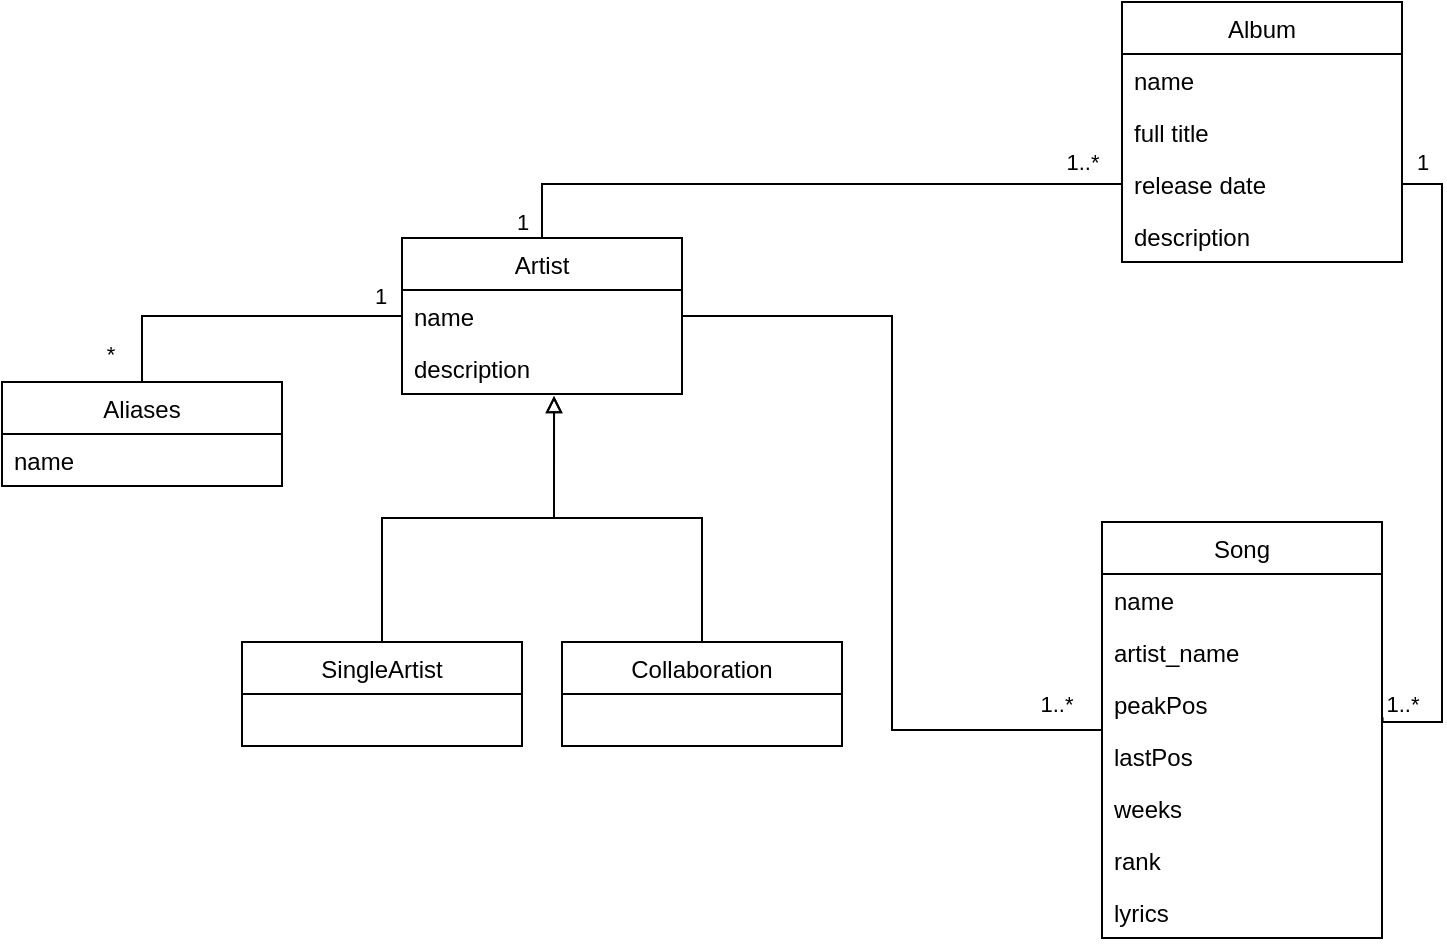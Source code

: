 <mxfile version="15.9.4" type="device"><diagram id="6dF49F9jLzto-DB7U_Pc" name="Page-1"><mxGraphModel dx="2249" dy="1883" grid="1" gridSize="10" guides="1" tooltips="1" connect="1" arrows="1" fold="1" page="1" pageScale="1" pageWidth="827" pageHeight="1169" math="0" shadow="0"><root><mxCell id="0"/><mxCell id="1" parent="0"/><mxCell id="9TyUMkrfF074qw3U3KJs-1" value="Album" style="swimlane;fontStyle=0;childLayout=stackLayout;horizontal=1;startSize=26;fillColor=none;horizontalStack=0;resizeParent=1;resizeParentMax=0;resizeLast=0;collapsible=1;marginBottom=0;" parent="1" vertex="1"><mxGeometry x="320" y="-100" width="140" height="130" as="geometry"/></mxCell><mxCell id="tx5tsDT3avgNcdvw6BEf-2" value="name" style="text;strokeColor=none;fillColor=none;align=left;verticalAlign=top;spacingLeft=4;spacingRight=4;overflow=hidden;rotatable=0;points=[[0,0.5],[1,0.5]];portConstraint=eastwest;" parent="9TyUMkrfF074qw3U3KJs-1" vertex="1"><mxGeometry y="26" width="140" height="26" as="geometry"/></mxCell><mxCell id="9TyUMkrfF074qw3U3KJs-2" value="full title" style="text;strokeColor=none;fillColor=none;align=left;verticalAlign=top;spacingLeft=4;spacingRight=4;overflow=hidden;rotatable=0;points=[[0,0.5],[1,0.5]];portConstraint=eastwest;" parent="9TyUMkrfF074qw3U3KJs-1" vertex="1"><mxGeometry y="52" width="140" height="26" as="geometry"/></mxCell><mxCell id="9TyUMkrfF074qw3U3KJs-3" value="release date" style="text;strokeColor=none;fillColor=none;align=left;verticalAlign=top;spacingLeft=4;spacingRight=4;overflow=hidden;rotatable=0;points=[[0,0.5],[1,0.5]];portConstraint=eastwest;" parent="9TyUMkrfF074qw3U3KJs-1" vertex="1"><mxGeometry y="78" width="140" height="26" as="geometry"/></mxCell><mxCell id="tx5tsDT3avgNcdvw6BEf-1" value="description" style="text;strokeColor=none;fillColor=none;align=left;verticalAlign=top;spacingLeft=4;spacingRight=4;overflow=hidden;rotatable=0;points=[[0,0.5],[1,0.5]];portConstraint=eastwest;" parent="9TyUMkrfF074qw3U3KJs-1" vertex="1"><mxGeometry y="104" width="140" height="26" as="geometry"/></mxCell><mxCell id="9TyUMkrfF074qw3U3KJs-27" style="edgeStyle=orthogonalEdgeStyle;rounded=0;orthogonalLoop=1;jettySize=auto;html=1;exitX=0.5;exitY=0;exitDx=0;exitDy=0;entryX=0;entryY=0.5;entryDx=0;entryDy=0;endArrow=none;endFill=0;" parent="1" source="9TyUMkrfF074qw3U3KJs-13" target="9TyUMkrfF074qw3U3KJs-3" edge="1"><mxGeometry relative="1" as="geometry"/></mxCell><mxCell id="pm89cR-KBd5g6n-kXtwW-23" value="1" style="edgeLabel;html=1;align=center;verticalAlign=middle;resizable=0;points=[];" parent="9TyUMkrfF074qw3U3KJs-27" vertex="1" connectable="0"><mxGeometry x="-0.948" relative="1" as="geometry"><mxPoint x="-10" as="offset"/></mxGeometry></mxCell><mxCell id="pm89cR-KBd5g6n-kXtwW-25" value="1..*" style="edgeLabel;html=1;align=center;verticalAlign=middle;resizable=0;points=[];" parent="9TyUMkrfF074qw3U3KJs-27" vertex="1" connectable="0"><mxGeometry x="0.824" y="2" relative="1" as="geometry"><mxPoint x="8" y="-9" as="offset"/></mxGeometry></mxCell><mxCell id="pm89cR-KBd5g6n-kXtwW-28" style="edgeStyle=orthogonalEdgeStyle;rounded=0;orthogonalLoop=1;jettySize=auto;html=1;entryX=0.5;entryY=0;entryDx=0;entryDy=0;endArrow=none;endFill=0;" parent="1" source="9TyUMkrfF074qw3U3KJs-13" target="pm89cR-KBd5g6n-kXtwW-1" edge="1"><mxGeometry relative="1" as="geometry"/></mxCell><mxCell id="pm89cR-KBd5g6n-kXtwW-30" value="1" style="edgeLabel;html=1;align=center;verticalAlign=middle;resizable=0;points=[];" parent="pm89cR-KBd5g6n-kXtwW-28" vertex="1" connectable="0"><mxGeometry x="-0.891" y="3" relative="1" as="geometry"><mxPoint x="-2" y="-13" as="offset"/></mxGeometry></mxCell><mxCell id="pm89cR-KBd5g6n-kXtwW-32" value="*" style="edgeLabel;html=1;align=center;verticalAlign=middle;resizable=0;points=[];" parent="pm89cR-KBd5g6n-kXtwW-28" vertex="1" connectable="0"><mxGeometry x="0.677" y="-2" relative="1" as="geometry"><mxPoint x="-14" y="12" as="offset"/></mxGeometry></mxCell><mxCell id="9TyUMkrfF074qw3U3KJs-13" value="Artist" style="swimlane;fontStyle=0;childLayout=stackLayout;horizontal=1;startSize=26;fillColor=none;horizontalStack=0;resizeParent=1;resizeParentMax=0;resizeLast=0;collapsible=1;marginBottom=0;" parent="1" vertex="1"><mxGeometry x="-40" y="18" width="140" height="78" as="geometry"/></mxCell><mxCell id="9TyUMkrfF074qw3U3KJs-14" value="name" style="text;strokeColor=none;fillColor=none;align=left;verticalAlign=top;spacingLeft=4;spacingRight=4;overflow=hidden;rotatable=0;points=[[0,0.5],[1,0.5]];portConstraint=eastwest;" parent="9TyUMkrfF074qw3U3KJs-13" vertex="1"><mxGeometry y="26" width="140" height="26" as="geometry"/></mxCell><mxCell id="9TyUMkrfF074qw3U3KJs-16" value="description" style="text;strokeColor=none;fillColor=none;align=left;verticalAlign=top;spacingLeft=4;spacingRight=4;overflow=hidden;rotatable=0;points=[[0,0.5],[1,0.5]];portConstraint=eastwest;" parent="9TyUMkrfF074qw3U3KJs-13" vertex="1"><mxGeometry y="52" width="140" height="26" as="geometry"/></mxCell><mxCell id="9TyUMkrfF074qw3U3KJs-28" style="edgeStyle=orthogonalEdgeStyle;rounded=0;orthogonalLoop=1;jettySize=auto;html=1;exitX=1.002;exitY=0.753;exitDx=0;exitDy=0;entryX=1;entryY=0.5;entryDx=0;entryDy=0;endArrow=none;endFill=0;exitPerimeter=0;" parent="1" source="9TyUMkrfF074qw3U3KJs-23" target="9TyUMkrfF074qw3U3KJs-3" edge="1"><mxGeometry relative="1" as="geometry"><Array as="points"><mxPoint x="450" y="260"/><mxPoint x="480" y="260"/><mxPoint x="480" y="-9"/></Array></mxGeometry></mxCell><mxCell id="pm89cR-KBd5g6n-kXtwW-20" value="1..*" style="edgeLabel;html=1;align=center;verticalAlign=middle;resizable=0;points=[];" parent="9TyUMkrfF074qw3U3KJs-28" vertex="1" connectable="0"><mxGeometry x="-0.938" relative="1" as="geometry"><mxPoint x="2" y="-9" as="offset"/></mxGeometry></mxCell><mxCell id="pm89cR-KBd5g6n-kXtwW-21" value="1" style="edgeLabel;html=1;align=center;verticalAlign=middle;resizable=0;points=[];" parent="9TyUMkrfF074qw3U3KJs-28" vertex="1" connectable="0"><mxGeometry x="0.831" y="2" relative="1" as="geometry"><mxPoint x="-8" y="-18" as="offset"/></mxGeometry></mxCell><mxCell id="9TyUMkrfF074qw3U3KJs-29" style="edgeStyle=orthogonalEdgeStyle;rounded=0;orthogonalLoop=1;jettySize=auto;html=1;exitX=0;exitY=0.5;exitDx=0;exitDy=0;entryX=1;entryY=0.5;entryDx=0;entryDy=0;endArrow=none;endFill=0;" parent="1" source="9TyUMkrfF074qw3U3KJs-20" target="9TyUMkrfF074qw3U3KJs-14" edge="1"><mxGeometry relative="1" as="geometry"/></mxCell><mxCell id="pm89cR-KBd5g6n-kXtwW-19" value="1..*" style="edgeLabel;html=1;align=center;verticalAlign=middle;resizable=0;points=[];" parent="9TyUMkrfF074qw3U3KJs-29" vertex="1" connectable="0"><mxGeometry x="-0.899" y="-4" relative="1" as="geometry"><mxPoint x="-2" y="-9" as="offset"/></mxGeometry></mxCell><mxCell id="9TyUMkrfF074qw3U3KJs-20" value="Song" style="swimlane;fontStyle=0;childLayout=stackLayout;horizontal=1;startSize=26;fillColor=none;horizontalStack=0;resizeParent=1;resizeParentMax=0;resizeLast=0;collapsible=1;marginBottom=0;" parent="1" vertex="1"><mxGeometry x="310" y="160" width="140" height="208" as="geometry"/></mxCell><mxCell id="9TyUMkrfF074qw3U3KJs-21" value="name" style="text;strokeColor=none;fillColor=none;align=left;verticalAlign=top;spacingLeft=4;spacingRight=4;overflow=hidden;rotatable=0;points=[[0,0.5],[1,0.5]];portConstraint=eastwest;" parent="9TyUMkrfF074qw3U3KJs-20" vertex="1"><mxGeometry y="26" width="140" height="26" as="geometry"/></mxCell><mxCell id="9TyUMkrfF074qw3U3KJs-22" value="artist_name" style="text;strokeColor=none;fillColor=none;align=left;verticalAlign=top;spacingLeft=4;spacingRight=4;overflow=hidden;rotatable=0;points=[[0,0.5],[1,0.5]];portConstraint=eastwest;" parent="9TyUMkrfF074qw3U3KJs-20" vertex="1"><mxGeometry y="52" width="140" height="26" as="geometry"/></mxCell><mxCell id="9TyUMkrfF074qw3U3KJs-23" value="peakPos" style="text;strokeColor=none;fillColor=none;align=left;verticalAlign=top;spacingLeft=4;spacingRight=4;overflow=hidden;rotatable=0;points=[[0,0.5],[1,0.5]];portConstraint=eastwest;" parent="9TyUMkrfF074qw3U3KJs-20" vertex="1"><mxGeometry y="78" width="140" height="26" as="geometry"/></mxCell><mxCell id="9TyUMkrfF074qw3U3KJs-24" value="lastPos" style="text;strokeColor=none;fillColor=none;align=left;verticalAlign=top;spacingLeft=4;spacingRight=4;overflow=hidden;rotatable=0;points=[[0,0.5],[1,0.5]];portConstraint=eastwest;" parent="9TyUMkrfF074qw3U3KJs-20" vertex="1"><mxGeometry y="104" width="140" height="26" as="geometry"/></mxCell><mxCell id="9TyUMkrfF074qw3U3KJs-25" value="weeks" style="text;strokeColor=none;fillColor=none;align=left;verticalAlign=top;spacingLeft=4;spacingRight=4;overflow=hidden;rotatable=0;points=[[0,0.5],[1,0.5]];portConstraint=eastwest;" parent="9TyUMkrfF074qw3U3KJs-20" vertex="1"><mxGeometry y="130" width="140" height="26" as="geometry"/></mxCell><mxCell id="9TyUMkrfF074qw3U3KJs-26" value="rank" style="text;strokeColor=none;fillColor=none;align=left;verticalAlign=top;spacingLeft=4;spacingRight=4;overflow=hidden;rotatable=0;points=[[0,0.5],[1,0.5]];portConstraint=eastwest;" parent="9TyUMkrfF074qw3U3KJs-20" vertex="1"><mxGeometry y="156" width="140" height="26" as="geometry"/></mxCell><mxCell id="9TyUMkrfF074qw3U3KJs-37" value="lyrics" style="text;strokeColor=none;fillColor=none;align=left;verticalAlign=top;spacingLeft=4;spacingRight=4;overflow=hidden;rotatable=0;points=[[0,0.5],[1,0.5]];portConstraint=eastwest;" parent="9TyUMkrfF074qw3U3KJs-20" vertex="1"><mxGeometry y="182" width="140" height="26" as="geometry"/></mxCell><mxCell id="pm89cR-KBd5g6n-kXtwW-1" value="Aliases" style="swimlane;fontStyle=0;childLayout=stackLayout;horizontal=1;startSize=26;fillColor=none;horizontalStack=0;resizeParent=1;resizeParentMax=0;resizeLast=0;collapsible=1;marginBottom=0;" parent="1" vertex="1"><mxGeometry x="-240" y="90" width="140" height="52" as="geometry"/></mxCell><mxCell id="pm89cR-KBd5g6n-kXtwW-2" value="name" style="text;strokeColor=none;fillColor=none;align=left;verticalAlign=top;spacingLeft=4;spacingRight=4;overflow=hidden;rotatable=0;points=[[0,0.5],[1,0.5]];portConstraint=eastwest;" parent="pm89cR-KBd5g6n-kXtwW-1" vertex="1"><mxGeometry y="26" width="140" height="26" as="geometry"/></mxCell><mxCell id="pm89cR-KBd5g6n-kXtwW-11" style="edgeStyle=orthogonalEdgeStyle;rounded=0;orthogonalLoop=1;jettySize=auto;html=1;entryX=0.543;entryY=1.038;entryDx=0;entryDy=0;entryPerimeter=0;endArrow=block;endFill=0;" parent="1" source="pm89cR-KBd5g6n-kXtwW-7" target="9TyUMkrfF074qw3U3KJs-16" edge="1"><mxGeometry relative="1" as="geometry"/></mxCell><mxCell id="pm89cR-KBd5g6n-kXtwW-7" value="SingleArtist" style="swimlane;fontStyle=0;childLayout=stackLayout;horizontal=1;startSize=26;fillColor=none;horizontalStack=0;resizeParent=1;resizeParentMax=0;resizeLast=0;collapsible=1;marginBottom=0;" parent="1" vertex="1"><mxGeometry x="-120" y="220" width="140" height="52" as="geometry"/></mxCell><mxCell id="pm89cR-KBd5g6n-kXtwW-16" style="edgeStyle=orthogonalEdgeStyle;rounded=0;orthogonalLoop=1;jettySize=auto;html=1;endArrow=block;endFill=0;entryX=0.543;entryY=1.038;entryDx=0;entryDy=0;entryPerimeter=0;" parent="1" source="pm89cR-KBd5g6n-kXtwW-12" target="9TyUMkrfF074qw3U3KJs-16" edge="1"><mxGeometry relative="1" as="geometry"><mxPoint x="100" y="130" as="targetPoint"/></mxGeometry></mxCell><mxCell id="pm89cR-KBd5g6n-kXtwW-12" value="Collaboration" style="swimlane;fontStyle=0;childLayout=stackLayout;horizontal=1;startSize=26;fillColor=none;horizontalStack=0;resizeParent=1;resizeParentMax=0;resizeLast=0;collapsible=1;marginBottom=0;" parent="1" vertex="1"><mxGeometry x="40" y="220" width="140" height="52" as="geometry"/></mxCell></root></mxGraphModel></diagram></mxfile>